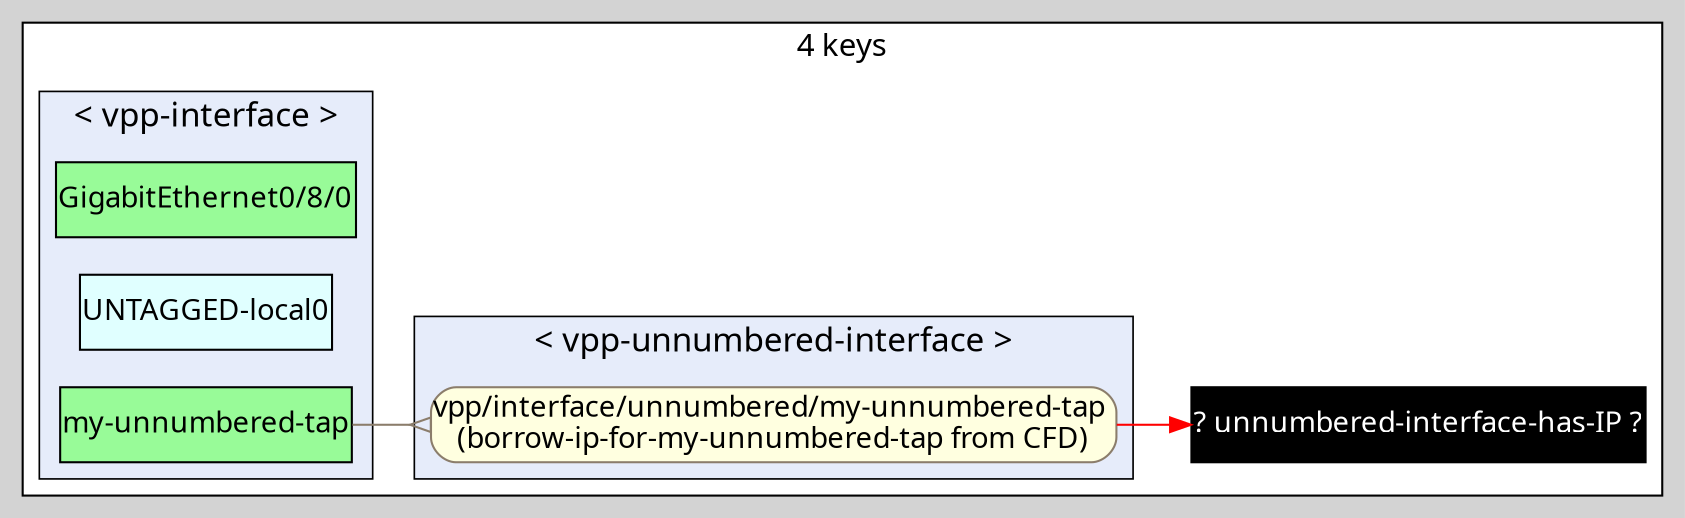 digraph kvscheduler {
	ranksep=.5;
	labelloc="b";
	labeljust="c";
	fontsize="12";
	fontname="Ubuntu"; 
	rankdir="LR";
	bgcolor="lightgray";
	style="solid";
	penwidth="1";
	pad="0.04";
	nodesep="<no value>";
	ordering="out";

	node [shape="box" style="filled" fontname="Ubuntu" fillcolor="honeydew" penwidth="1.0" margin="0.03,0.0"];
	edge [minlen="1"]

		subgraph "cluster_nodes" {
			label="4 keys";
			bgcolor="white";
			labelloc="t";
			labeljust="c";
			fontsize="15";
			tooltip="";

			"? unnumbered-interface-has-IP ?" [ href="/scheduler/key-timeline?key=? unnumbered-interface-has-IP ?&amp;time=1549974209336213678" fontcolor="White" fillcolor="Black" tooltip="[NONEXISTENT] ? unnumbered-interface-has-IP ?\n-----\n<nil>" pad="0.01" margin="0.01" ]

				subgraph "cluster_vpp-interface" {
					penwidth="0.8";
					fontsize="16";
					style="filled";
					fillcolor="#e6ecfa";
					label="< vpp-interface >";

					"config/vpp/v2/interfaces/GigabitEthernet0/8/0" [ pad="0.01" margin="0.01" href="/scheduler/key-timeline?key=config/vpp/v2/interfaces/GigabitEthernet0/8/0&amp;time=1549974209336213678" label="GigabitEthernet0/8/0" fillcolor="PaleGreen" tooltip="[CONFIGURED] config/vpp/v2/interfaces/GigabitEthernet0/8/0\n-----\nname: \"GigabitEthernet0/8/0\"\ntype: DPDK\nenabled: true\n" ]
						"config/vpp/v2/interfaces/UNTAGGED-local0" [ label="UNTAGGED-local0" fillcolor="LightCyan" tooltip="[OBTAINED] config/vpp/v2/interfaces/UNTAGGED-local0\n-----\nname: \"UNTAGGED-local0\"\ntype: SOFTWARE_LOOPBACK\n" pad="0.01" margin="0.01" href="/scheduler/key-timeline?key=config/vpp/v2/interfaces/UNTAGGED-local0&amp;time=1549974209336213678" ]
						"config/vpp/v2/interfaces/my-unnumbered-tap" [ href="/scheduler/key-timeline?key=config/vpp/v2/interfaces/my-unnumbered-tap&amp;time=1549974209336213678" label="my-unnumbered-tap" fillcolor="PaleGreen" tooltip="[CONFIGURED] config/vpp/v2/interfaces/my-unnumbered-tap\n-----\nname: \"my-unnumbered-tap\"\ntype: TAP\nenabled: true\nunnumbered: <\n  interface_with_ip: \"GigabitEthernet0/8/0\"\n>\ntap: <\n  version: 1\n>\n" pad="0.01" margin="0.01" ]

				}

			subgraph "cluster_vpp-unnumbered-interface" {
				label="< vpp-unnumbered-interface >";
				penwidth="0.8";
				fontsize="16";
				style="filled";
				fillcolor="#e6ecfa";

				"vpp/interface/unnumbered/my-unnumbered-tap" [ fillcolor="LightYellow" style="rounded,filled" tooltip="[PENDING] vpp/interface/unnumbered/my-unnumbered-tap\n-----\ninterface_with_ip: \"GigabitEthernet0/8/0\"\n" color="bisque4" pad="0.01" margin="0.01" href="/scheduler/key-timeline?key=vpp/interface/unnumbered/my-unnumbered-tap&amp;time=1549974209336213678" label="vpp/interface/unnumbered/my-unnumbered-tap \n(borrow-ip-for-my-unnumbered-tap from CFD)" ]

			}

		}

	"config/vpp/v2/interfaces/my-unnumbered-tap" -> "vpp/interface/unnumbered/my-unnumbered-tap" [ color="bisque4" arrowhead="invempty" ]
		"vpp/interface/unnumbered/my-unnumbered-tap" -> "? unnumbered-interface-has-IP ?" [ tooltip="unnumbered-interface-has-IP" color="Red" ]


}

